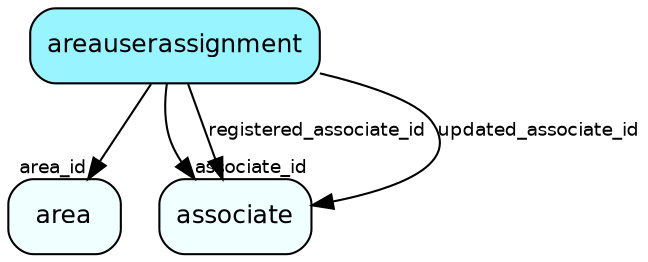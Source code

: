 digraph areauserassignment  {
node [shape = box style="rounded, filled" fontname = "Helvetica" fontsize = "12" ]
edge [fontname = "Helvetica" fontsize = "9"]

areauserassignment[fillcolor = "cadetblue1"]
area[fillcolor = "azure1"]
associate[fillcolor = "azure1"]
areauserassignment -> area [headlabel = "area_id"]
areauserassignment -> associate [headlabel = "associate_id"]
areauserassignment -> associate [label = "registered_associate_id"]
areauserassignment -> associate [label = "updated_associate_id"]
}
